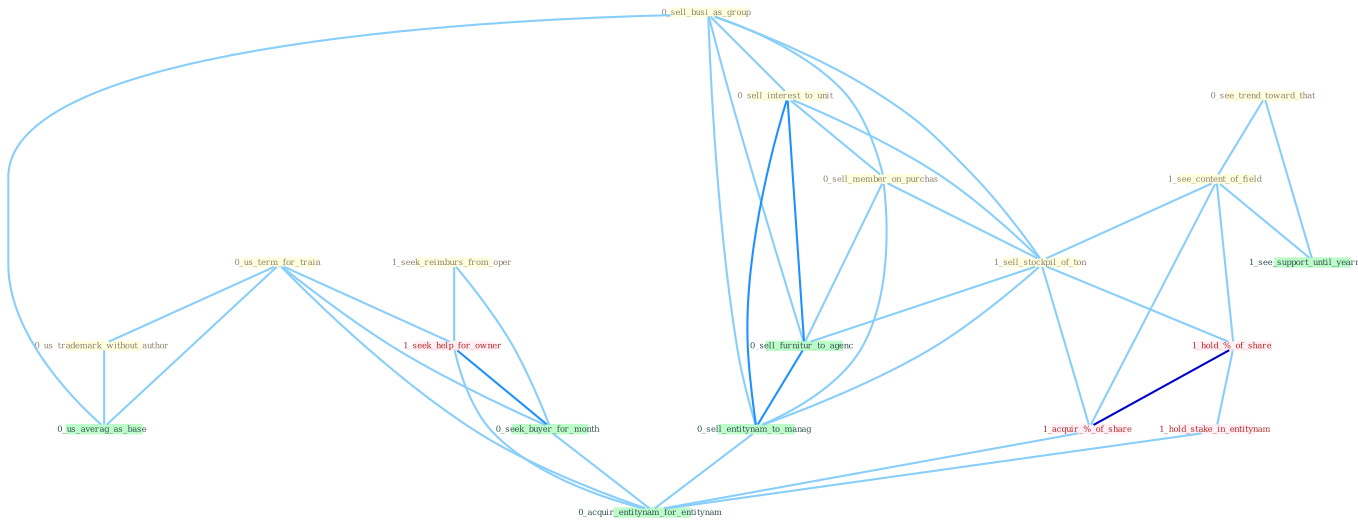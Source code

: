 Graph G{ 
    node
    [shape=polygon,style=filled,width=.5,height=.06,color="#BDFCC9",fixedsize=true,fontsize=4,
    fontcolor="#2f4f4f"];
    {node
    [color="#ffffe0", fontcolor="#8b7d6b"] "0_us_term_for_train " "0_sell_busi_as_group " "0_see_trend_toward_that " "1_seek_reimburs_from_oper " "0_sell_interest_to_unit " "0_sell_member_on_purchas " "1_see_content_of_field " "0_us_trademark_without_author " "1_sell_stockpil_of_ton "}
{node [color="#fff0f5", fontcolor="#b22222"] "1_hold_%_of_share " "1_hold_stake_in_entitynam " "1_seek_help_for_owner " "1_acquir_%_of_share "}
edge [color="#B0E2FF"];

	"0_us_term_for_train " -- "0_us_trademark_without_author " [w="1", color="#87cefa" ];
	"0_us_term_for_train " -- "1_seek_help_for_owner " [w="1", color="#87cefa" ];
	"0_us_term_for_train " -- "0_seek_buyer_for_month " [w="1", color="#87cefa" ];
	"0_us_term_for_train " -- "0_us_averag_as_base " [w="1", color="#87cefa" ];
	"0_us_term_for_train " -- "0_acquir_entitynam_for_entitynam " [w="1", color="#87cefa" ];
	"0_sell_busi_as_group " -- "0_sell_interest_to_unit " [w="1", color="#87cefa" ];
	"0_sell_busi_as_group " -- "0_sell_member_on_purchas " [w="1", color="#87cefa" ];
	"0_sell_busi_as_group " -- "1_sell_stockpil_of_ton " [w="1", color="#87cefa" ];
	"0_sell_busi_as_group " -- "0_sell_furnitur_to_agenc " [w="1", color="#87cefa" ];
	"0_sell_busi_as_group " -- "0_us_averag_as_base " [w="1", color="#87cefa" ];
	"0_sell_busi_as_group " -- "0_sell_entitynam_to_manag " [w="1", color="#87cefa" ];
	"0_see_trend_toward_that " -- "1_see_content_of_field " [w="1", color="#87cefa" ];
	"0_see_trend_toward_that " -- "1_see_support_until_yearnum " [w="1", color="#87cefa" ];
	"1_seek_reimburs_from_oper " -- "1_seek_help_for_owner " [w="1", color="#87cefa" ];
	"1_seek_reimburs_from_oper " -- "0_seek_buyer_for_month " [w="1", color="#87cefa" ];
	"0_sell_interest_to_unit " -- "0_sell_member_on_purchas " [w="1", color="#87cefa" ];
	"0_sell_interest_to_unit " -- "1_sell_stockpil_of_ton " [w="1", color="#87cefa" ];
	"0_sell_interest_to_unit " -- "0_sell_furnitur_to_agenc " [w="2", color="#1e90ff" , len=0.8];
	"0_sell_interest_to_unit " -- "0_sell_entitynam_to_manag " [w="2", color="#1e90ff" , len=0.8];
	"0_sell_member_on_purchas " -- "1_sell_stockpil_of_ton " [w="1", color="#87cefa" ];
	"0_sell_member_on_purchas " -- "0_sell_furnitur_to_agenc " [w="1", color="#87cefa" ];
	"0_sell_member_on_purchas " -- "0_sell_entitynam_to_manag " [w="1", color="#87cefa" ];
	"1_see_content_of_field " -- "1_sell_stockpil_of_ton " [w="1", color="#87cefa" ];
	"1_see_content_of_field " -- "1_hold_%_of_share " [w="1", color="#87cefa" ];
	"1_see_content_of_field " -- "1_acquir_%_of_share " [w="1", color="#87cefa" ];
	"1_see_content_of_field " -- "1_see_support_until_yearnum " [w="1", color="#87cefa" ];
	"0_us_trademark_without_author " -- "0_us_averag_as_base " [w="1", color="#87cefa" ];
	"1_sell_stockpil_of_ton " -- "1_hold_%_of_share " [w="1", color="#87cefa" ];
	"1_sell_stockpil_of_ton " -- "1_acquir_%_of_share " [w="1", color="#87cefa" ];
	"1_sell_stockpil_of_ton " -- "0_sell_furnitur_to_agenc " [w="1", color="#87cefa" ];
	"1_sell_stockpil_of_ton " -- "0_sell_entitynam_to_manag " [w="1", color="#87cefa" ];
	"1_hold_%_of_share " -- "1_hold_stake_in_entitynam " [w="1", color="#87cefa" ];
	"1_hold_%_of_share " -- "1_acquir_%_of_share " [w="3", color="#0000cd" , len=0.6];
	"1_hold_stake_in_entitynam " -- "0_acquir_entitynam_for_entitynam " [w="1", color="#87cefa" ];
	"1_seek_help_for_owner " -- "0_seek_buyer_for_month " [w="2", color="#1e90ff" , len=0.8];
	"1_seek_help_for_owner " -- "0_acquir_entitynam_for_entitynam " [w="1", color="#87cefa" ];
	"0_seek_buyer_for_month " -- "0_acquir_entitynam_for_entitynam " [w="1", color="#87cefa" ];
	"1_acquir_%_of_share " -- "0_acquir_entitynam_for_entitynam " [w="1", color="#87cefa" ];
	"0_sell_furnitur_to_agenc " -- "0_sell_entitynam_to_manag " [w="2", color="#1e90ff" , len=0.8];
	"0_sell_entitynam_to_manag " -- "0_acquir_entitynam_for_entitynam " [w="1", color="#87cefa" ];
}